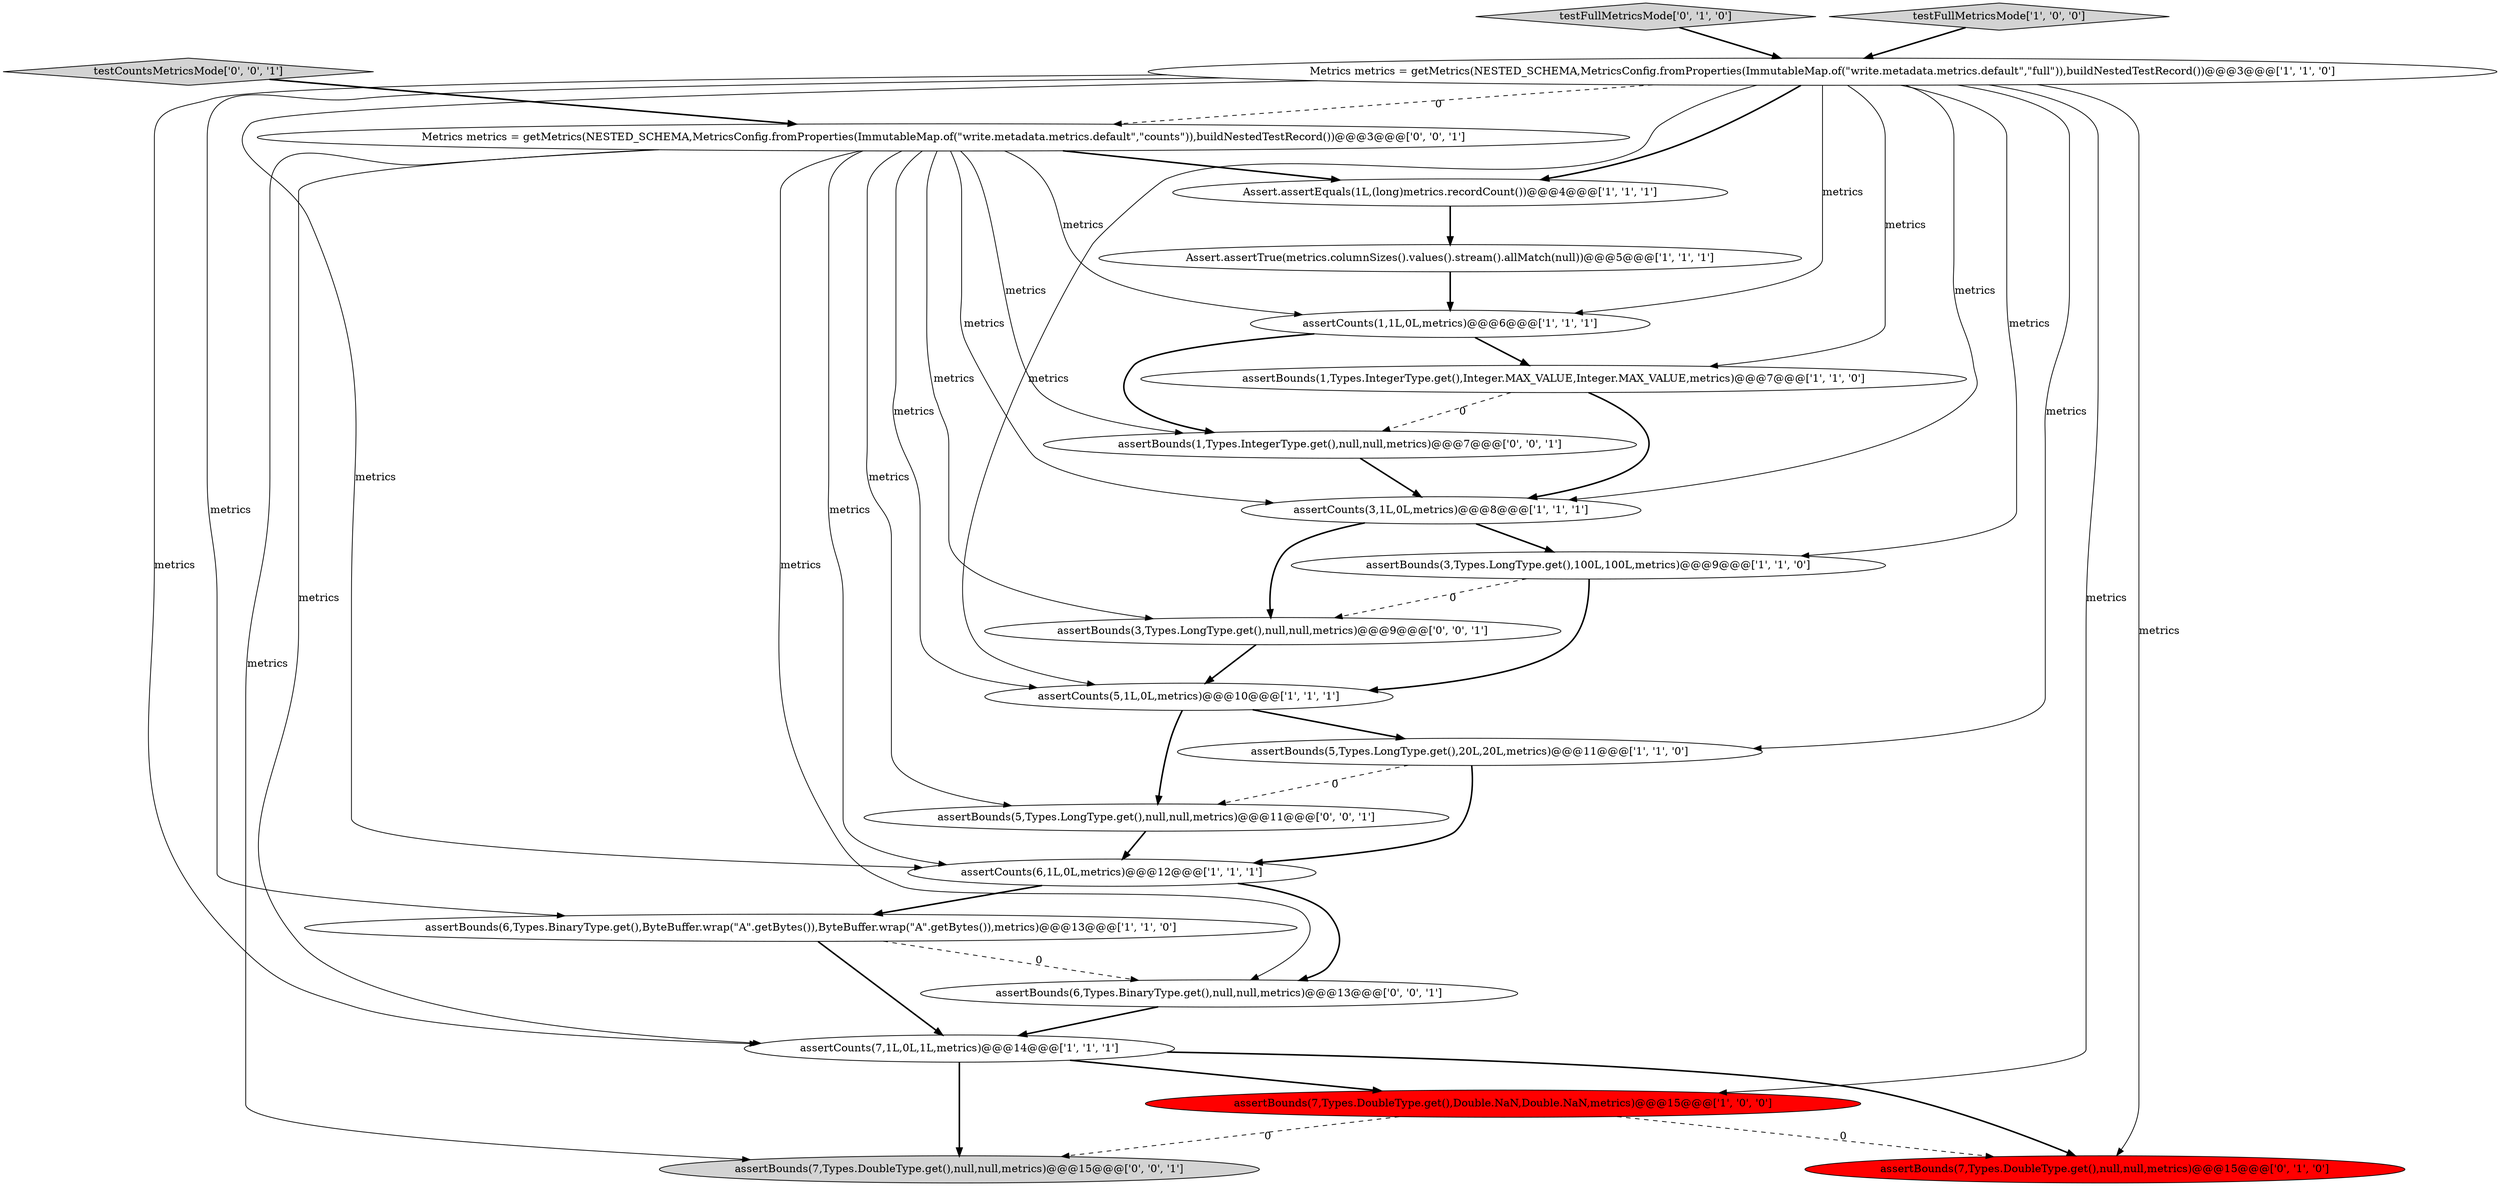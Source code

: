 digraph {
16 [style = filled, label = "assertBounds(1,Types.IntegerType.get(),null,null,metrics)@@@7@@@['0', '0', '1']", fillcolor = white, shape = ellipse image = "AAA0AAABBB3BBB"];
3 [style = filled, label = "assertCounts(7,1L,0L,1L,metrics)@@@14@@@['1', '1', '1']", fillcolor = white, shape = ellipse image = "AAA0AAABBB1BBB"];
5 [style = filled, label = "Assert.assertEquals(1L,(long)metrics.recordCount())@@@4@@@['1', '1', '1']", fillcolor = white, shape = ellipse image = "AAA0AAABBB1BBB"];
21 [style = filled, label = "assertBounds(5,Types.LongType.get(),null,null,metrics)@@@11@@@['0', '0', '1']", fillcolor = white, shape = ellipse image = "AAA0AAABBB3BBB"];
14 [style = filled, label = "assertBounds(7,Types.DoubleType.get(),null,null,metrics)@@@15@@@['0', '1', '0']", fillcolor = red, shape = ellipse image = "AAA1AAABBB2BBB"];
17 [style = filled, label = "Metrics metrics = getMetrics(NESTED_SCHEMA,MetricsConfig.fromProperties(ImmutableMap.of(\"write.metadata.metrics.default\",\"counts\")),buildNestedTestRecord())@@@3@@@['0', '0', '1']", fillcolor = white, shape = ellipse image = "AAA0AAABBB3BBB"];
15 [style = filled, label = "testFullMetricsMode['0', '1', '0']", fillcolor = lightgray, shape = diamond image = "AAA0AAABBB2BBB"];
2 [style = filled, label = "assertCounts(5,1L,0L,metrics)@@@10@@@['1', '1', '1']", fillcolor = white, shape = ellipse image = "AAA0AAABBB1BBB"];
4 [style = filled, label = "assertBounds(5,Types.LongType.get(),20L,20L,metrics)@@@11@@@['1', '1', '0']", fillcolor = white, shape = ellipse image = "AAA0AAABBB1BBB"];
9 [style = filled, label = "assertBounds(3,Types.LongType.get(),100L,100L,metrics)@@@9@@@['1', '1', '0']", fillcolor = white, shape = ellipse image = "AAA0AAABBB1BBB"];
22 [style = filled, label = "assertBounds(7,Types.DoubleType.get(),null,null,metrics)@@@15@@@['0', '0', '1']", fillcolor = lightgray, shape = ellipse image = "AAA0AAABBB3BBB"];
1 [style = filled, label = "assertBounds(7,Types.DoubleType.get(),Double.NaN,Double.NaN,metrics)@@@15@@@['1', '0', '0']", fillcolor = red, shape = ellipse image = "AAA1AAABBB1BBB"];
10 [style = filled, label = "assertBounds(1,Types.IntegerType.get(),Integer.MAX_VALUE,Integer.MAX_VALUE,metrics)@@@7@@@['1', '1', '0']", fillcolor = white, shape = ellipse image = "AAA0AAABBB1BBB"];
19 [style = filled, label = "assertBounds(6,Types.BinaryType.get(),null,null,metrics)@@@13@@@['0', '0', '1']", fillcolor = white, shape = ellipse image = "AAA0AAABBB3BBB"];
13 [style = filled, label = "assertBounds(6,Types.BinaryType.get(),ByteBuffer.wrap(\"A\".getBytes()),ByteBuffer.wrap(\"A\".getBytes()),metrics)@@@13@@@['1', '1', '0']", fillcolor = white, shape = ellipse image = "AAA0AAABBB1BBB"];
11 [style = filled, label = "assertCounts(3,1L,0L,metrics)@@@8@@@['1', '1', '1']", fillcolor = white, shape = ellipse image = "AAA0AAABBB1BBB"];
0 [style = filled, label = "testFullMetricsMode['1', '0', '0']", fillcolor = lightgray, shape = diamond image = "AAA0AAABBB1BBB"];
8 [style = filled, label = "assertCounts(6,1L,0L,metrics)@@@12@@@['1', '1', '1']", fillcolor = white, shape = ellipse image = "AAA0AAABBB1BBB"];
7 [style = filled, label = "assertCounts(1,1L,0L,metrics)@@@6@@@['1', '1', '1']", fillcolor = white, shape = ellipse image = "AAA0AAABBB1BBB"];
12 [style = filled, label = "Assert.assertTrue(metrics.columnSizes().values().stream().allMatch(null))@@@5@@@['1', '1', '1']", fillcolor = white, shape = ellipse image = "AAA0AAABBB1BBB"];
6 [style = filled, label = "Metrics metrics = getMetrics(NESTED_SCHEMA,MetricsConfig.fromProperties(ImmutableMap.of(\"write.metadata.metrics.default\",\"full\")),buildNestedTestRecord())@@@3@@@['1', '1', '0']", fillcolor = white, shape = ellipse image = "AAA0AAABBB1BBB"];
20 [style = filled, label = "testCountsMetricsMode['0', '0', '1']", fillcolor = lightgray, shape = diamond image = "AAA0AAABBB3BBB"];
18 [style = filled, label = "assertBounds(3,Types.LongType.get(),null,null,metrics)@@@9@@@['0', '0', '1']", fillcolor = white, shape = ellipse image = "AAA0AAABBB3BBB"];
17->5 [style = bold, label=""];
20->17 [style = bold, label=""];
17->11 [style = solid, label="metrics"];
16->11 [style = bold, label=""];
17->18 [style = solid, label="metrics"];
3->1 [style = bold, label=""];
1->14 [style = dashed, label="0"];
7->10 [style = bold, label=""];
9->2 [style = bold, label=""];
0->6 [style = bold, label=""];
8->19 [style = bold, label=""];
9->18 [style = dashed, label="0"];
3->14 [style = bold, label=""];
6->1 [style = solid, label="metrics"];
17->7 [style = solid, label="metrics"];
21->8 [style = bold, label=""];
17->8 [style = solid, label="metrics"];
15->6 [style = bold, label=""];
6->8 [style = solid, label="metrics"];
6->17 [style = dashed, label="0"];
17->3 [style = solid, label="metrics"];
6->13 [style = solid, label="metrics"];
13->19 [style = dashed, label="0"];
18->2 [style = bold, label=""];
11->9 [style = bold, label=""];
3->22 [style = bold, label=""];
2->4 [style = bold, label=""];
17->2 [style = solid, label="metrics"];
17->21 [style = solid, label="metrics"];
17->22 [style = solid, label="metrics"];
12->7 [style = bold, label=""];
11->18 [style = bold, label=""];
4->21 [style = dashed, label="0"];
1->22 [style = dashed, label="0"];
6->11 [style = solid, label="metrics"];
6->5 [style = bold, label=""];
13->3 [style = bold, label=""];
5->12 [style = bold, label=""];
2->21 [style = bold, label=""];
7->16 [style = bold, label=""];
6->4 [style = solid, label="metrics"];
6->10 [style = solid, label="metrics"];
6->3 [style = solid, label="metrics"];
4->8 [style = bold, label=""];
6->7 [style = solid, label="metrics"];
17->19 [style = solid, label="metrics"];
17->16 [style = solid, label="metrics"];
10->16 [style = dashed, label="0"];
6->9 [style = solid, label="metrics"];
19->3 [style = bold, label=""];
6->14 [style = solid, label="metrics"];
6->2 [style = solid, label="metrics"];
8->13 [style = bold, label=""];
10->11 [style = bold, label=""];
}
